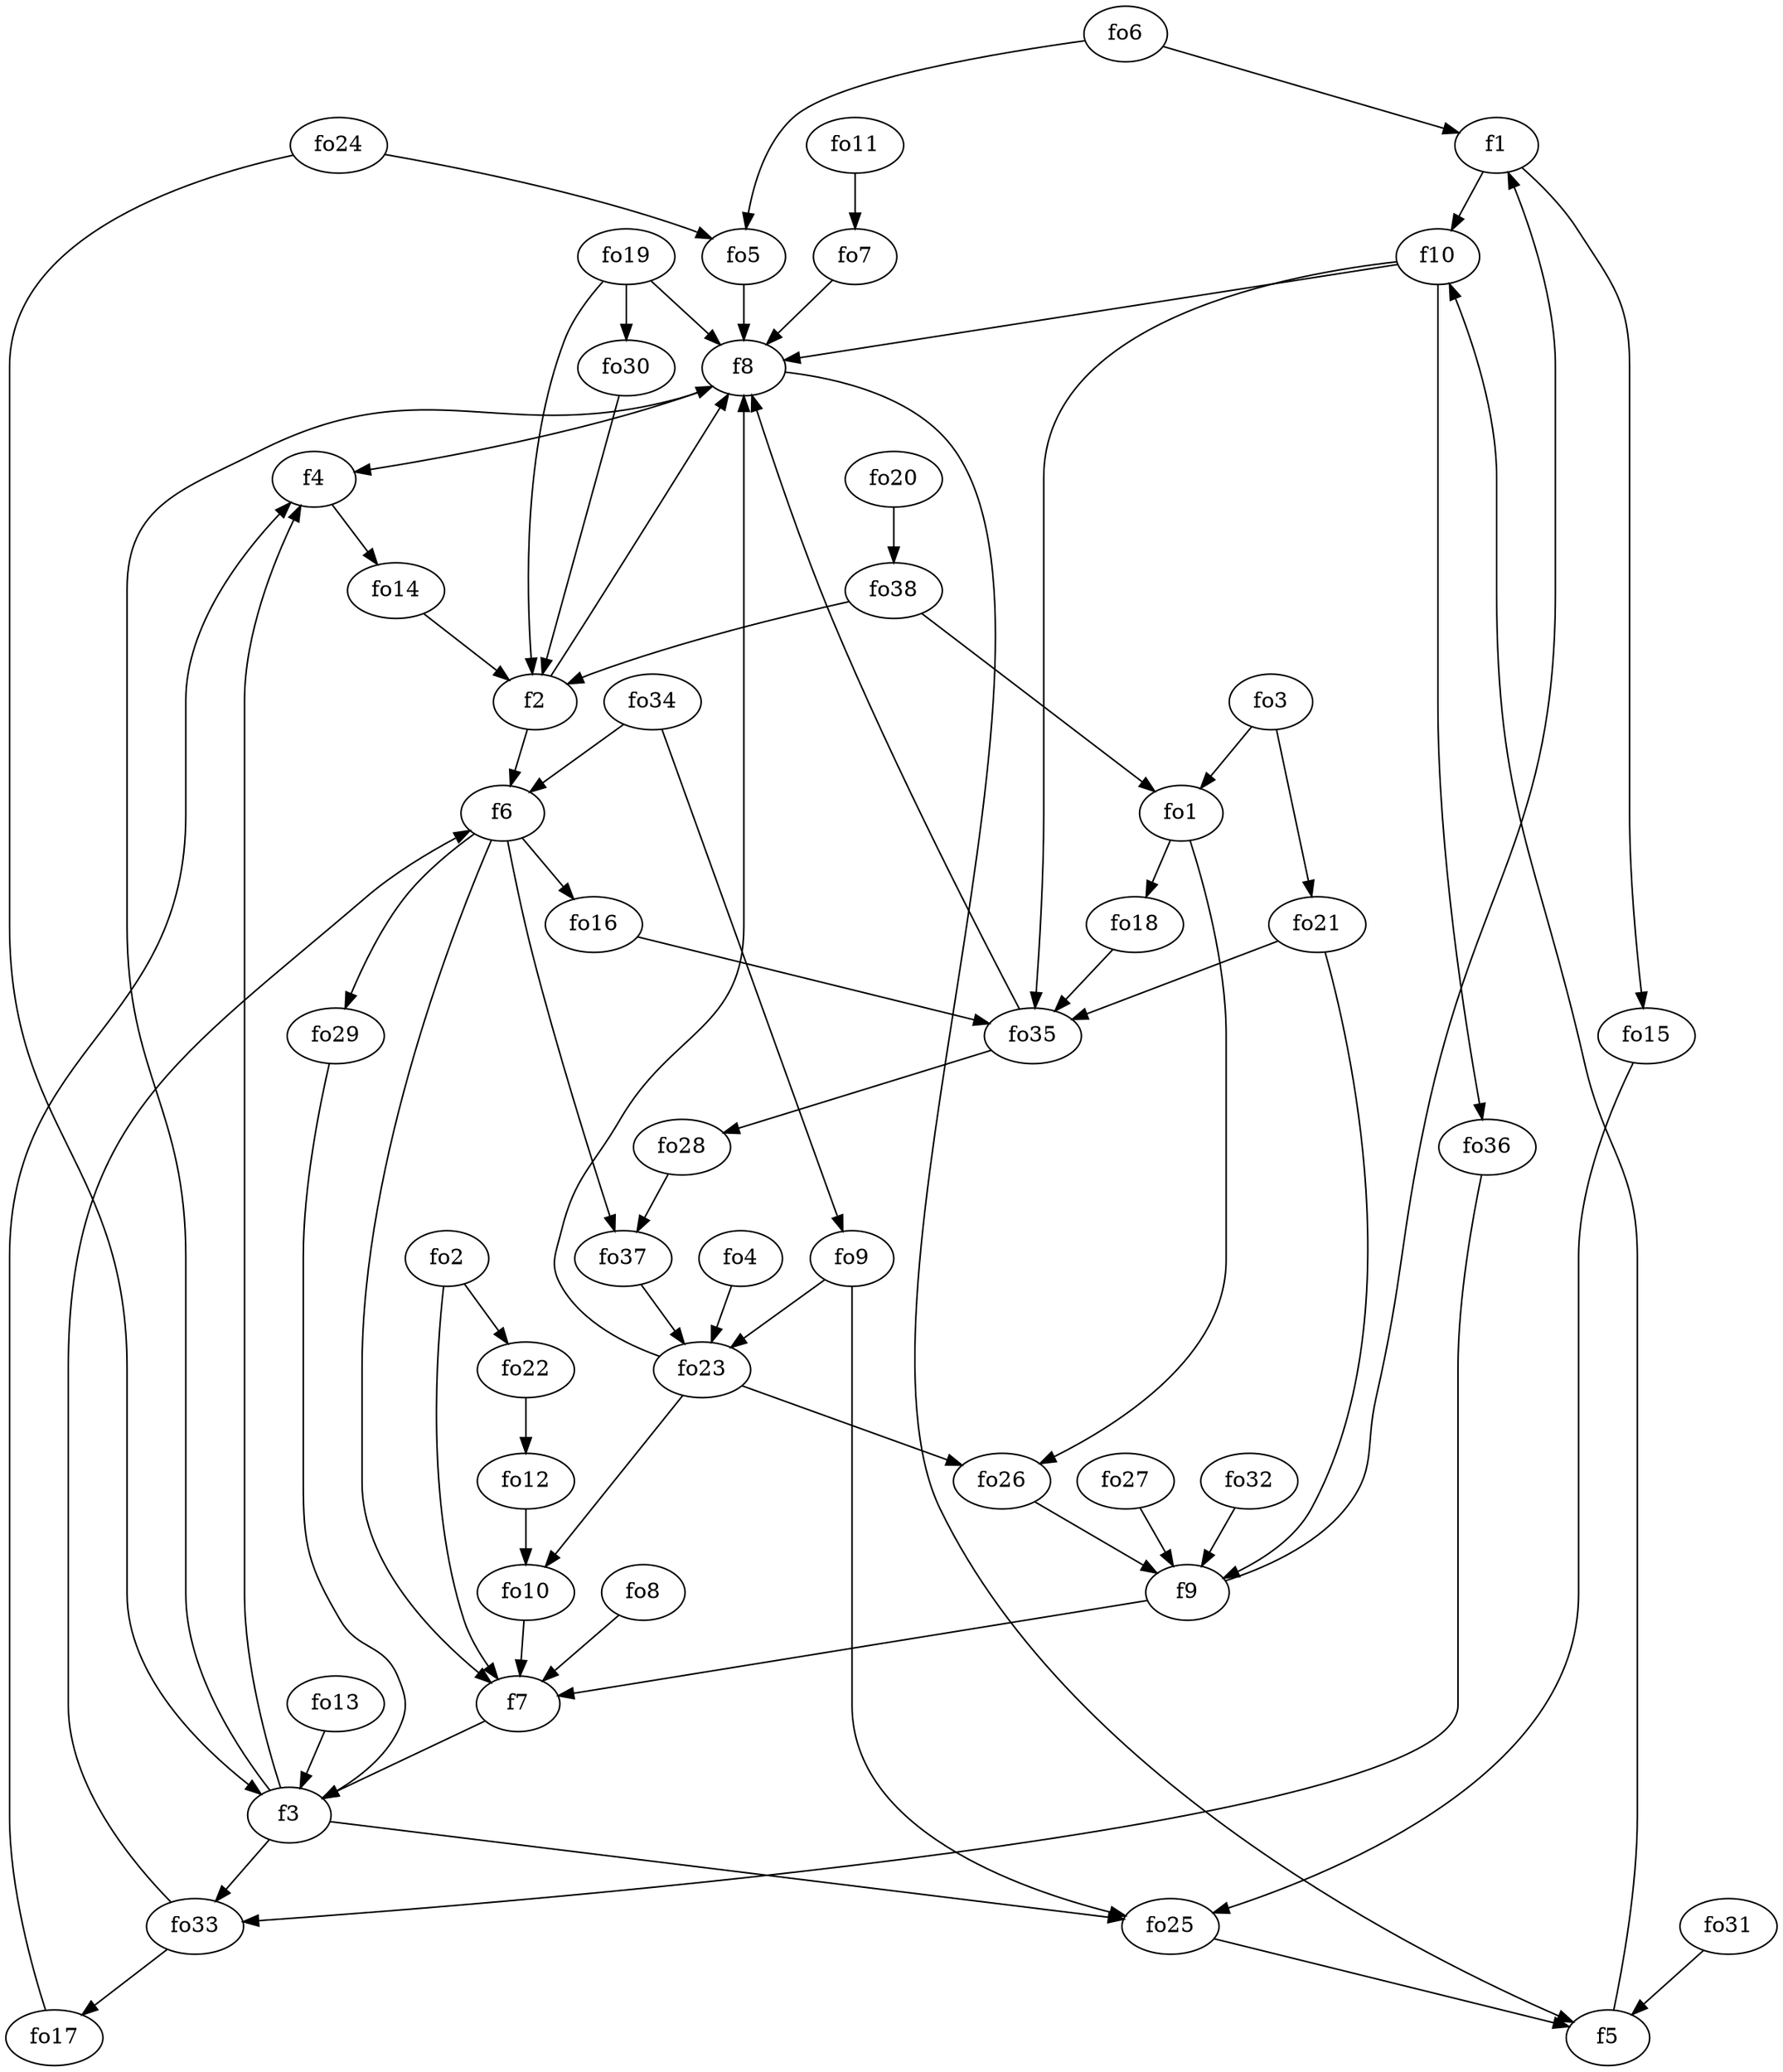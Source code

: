 strict digraph  {
f1;
f2;
f3;
f4;
f5;
f6;
f7;
f8;
f9;
f10;
fo1;
fo2;
fo3;
fo4;
fo5;
fo6;
fo7;
fo8;
fo9;
fo10;
fo11;
fo12;
fo13;
fo14;
fo15;
fo16;
fo17;
fo18;
fo19;
fo20;
fo21;
fo22;
fo23;
fo24;
fo25;
fo26;
fo27;
fo28;
fo29;
fo30;
fo31;
fo32;
fo33;
fo34;
fo35;
fo36;
fo37;
fo38;
f1 -> fo15  [weight=2];
f1 -> f10  [weight=2];
f2 -> f8  [weight=2];
f2 -> f6  [weight=2];
f3 -> f8  [weight=2];
f3 -> fo33  [weight=2];
f3 -> f4  [weight=2];
f3 -> fo25  [weight=2];
f4 -> fo14  [weight=2];
f5 -> f10  [weight=2];
f6 -> fo37  [weight=2];
f6 -> fo29  [weight=2];
f6 -> fo16  [weight=2];
f6 -> f7  [weight=2];
f7 -> f3  [weight=2];
f8 -> f5  [weight=2];
f8 -> f4  [weight=2];
f9 -> f1  [weight=2];
f9 -> f7  [weight=2];
f10 -> f8  [weight=2];
f10 -> fo35  [weight=2];
f10 -> fo36  [weight=2];
fo1 -> fo18  [weight=2];
fo1 -> fo26  [weight=2];
fo2 -> fo22  [weight=2];
fo2 -> f7  [weight=2];
fo3 -> fo21  [weight=2];
fo3 -> fo1  [weight=2];
fo4 -> fo23  [weight=2];
fo5 -> f8  [weight=2];
fo6 -> fo5  [weight=2];
fo6 -> f1  [weight=2];
fo7 -> f8  [weight=2];
fo8 -> f7  [weight=2];
fo9 -> fo25  [weight=2];
fo9 -> fo23  [weight=2];
fo10 -> f7  [weight=2];
fo11 -> fo7  [weight=2];
fo12 -> fo10  [weight=2];
fo13 -> f3  [weight=2];
fo14 -> f2  [weight=2];
fo15 -> fo25  [weight=2];
fo16 -> fo35  [weight=2];
fo17 -> f4  [weight=2];
fo18 -> fo35  [weight=2];
fo19 -> f2  [weight=2];
fo19 -> f8  [weight=2];
fo19 -> fo30  [weight=2];
fo20 -> fo38  [weight=2];
fo21 -> f9  [weight=2];
fo21 -> fo35  [weight=2];
fo22 -> fo12  [weight=2];
fo23 -> f8  [weight=2];
fo23 -> fo26  [weight=2];
fo23 -> fo10  [weight=2];
fo24 -> f3  [weight=2];
fo24 -> fo5  [weight=2];
fo25 -> f5  [weight=2];
fo26 -> f9  [weight=2];
fo27 -> f9  [weight=2];
fo28 -> fo37  [weight=2];
fo29 -> f3  [weight=2];
fo30 -> f2  [weight=2];
fo31 -> f5  [weight=2];
fo32 -> f9  [weight=2];
fo33 -> f6  [weight=2];
fo33 -> fo17  [weight=2];
fo34 -> fo9  [weight=2];
fo34 -> f6  [weight=2];
fo35 -> f8  [weight=2];
fo35 -> fo28  [weight=2];
fo36 -> fo33  [weight=2];
fo37 -> fo23  [weight=2];
fo38 -> fo1  [weight=2];
fo38 -> f2  [weight=2];
}
